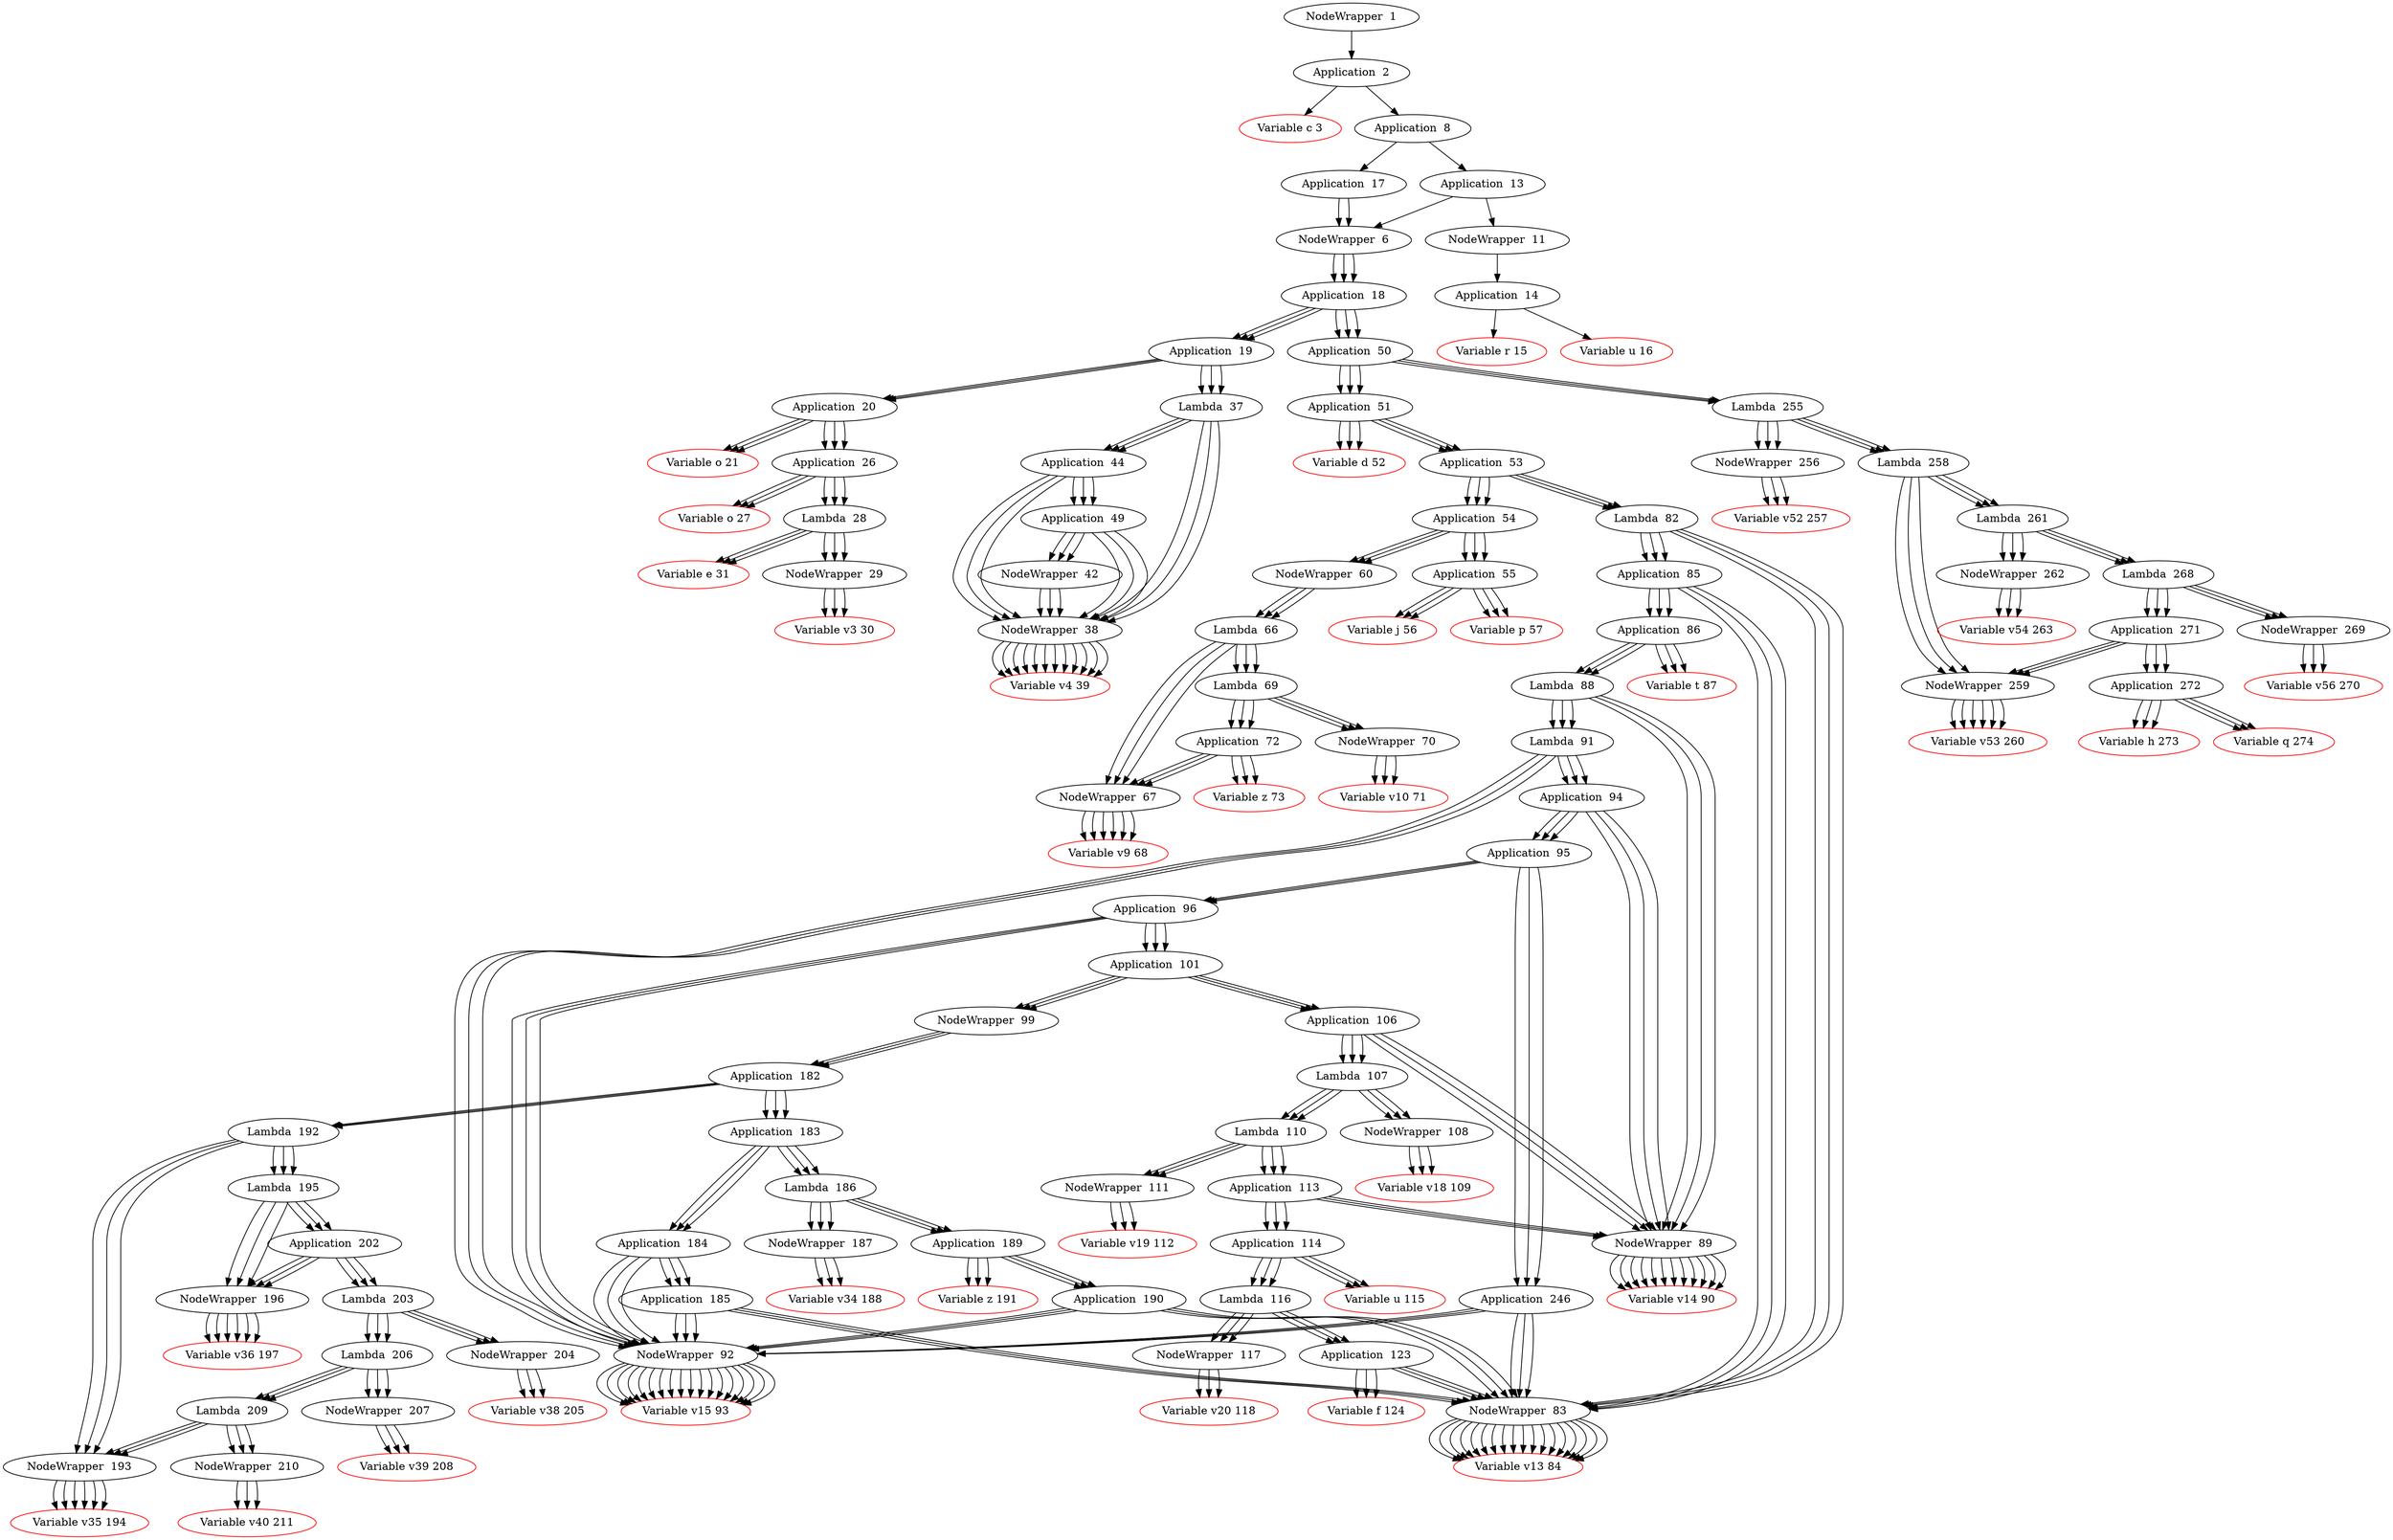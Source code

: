 digraph Lambda {
443308702 [label="NodeWrapper  1"];
443308702 -> {109961541};
109961541 [label="Application  2"];
109961541 -> {670700378};
109961541 -> {636718812};
670700378 [label="Variable c 3", color=red];
636718812 [label="Application  8"];
636718812 -> {1267032364};
636718812 -> {1349277854};
1267032364 [label="Application  13"];
1267032364 -> {1558600329};
1267032364 -> {2040495657};
1558600329 [label="NodeWrapper  6"];
1558600329 -> {728890494};
728890494 [label="Application  18"];
728890494 -> {1732398722};
728890494 -> {1108411398};
1732398722 [label="Application  19"];
1732398722 -> {1394438858};
1732398722 -> {584634336};
1394438858 [label="Application  20"];
1394438858 -> {1469821799};
1394438858 -> {1401420256};
1469821799 [label="Variable o 21", color=red];
1401420256 [label="Application  26"];
1401420256 -> {752848266};
1401420256 -> {815033865};
752848266 [label="Variable o 27", color=red];
815033865 [label="Lambda  28"];
815033865 -> {1555093762};
815033865 -> {1190900417};
1555093762 [label="NodeWrapper  29"];
1555093762 -> {379110473};
379110473 [label="Variable v3 30", color=red];
1190900417 [label="Variable e 31", color=red];
584634336 [label="Lambda  37"];
584634336 -> {1768305536};
584634336 -> {1717159510};
1768305536 [label="NodeWrapper  38"];
1768305536 -> {1146743572};
1146743572 [label="Variable v4 39", color=red];
1717159510 [label="Application  44"];
1717159510 -> {1768305536};
1717159510 -> {2052001577};
1768305536 [label="NodeWrapper  38"];
1768305536 -> {1146743572};
1146743572 [label="Variable v4 39", color=red];
2052001577 [label="Application  49"];
2052001577 -> {1768305536};
2052001577 -> {42768293};
1768305536 [label="NodeWrapper  38"];
1768305536 -> {1146743572};
1146743572 [label="Variable v4 39", color=red];
42768293 [label="NodeWrapper  42"];
42768293 -> {1768305536};
1768305536 [label="NodeWrapper  38"];
1768305536 -> {1146743572};
1146743572 [label="Variable v4 39", color=red];
1108411398 [label="Application  50"];
1108411398 -> {544724190};
1108411398 -> {1937962514};
544724190 [label="Application  51"];
544724190 -> {2007328737};
544724190 -> {1936628443};
2007328737 [label="Variable d 52", color=red];
1936628443 [label="Application  53"];
1936628443 -> {1830908236};
1936628443 -> {277630005};
1830908236 [label="Application  54"];
1830908236 -> {1288354730};
1830908236 -> {1299641336};
1288354730 [label="Application  55"];
1288354730 -> {758705033};
1288354730 -> {1604839423};
758705033 [label="Variable j 56", color=red];
1604839423 [label="Variable p 57", color=red];
1299641336 [label="NodeWrapper  60"];
1299641336 -> {1637506559};
1637506559 [label="Lambda  66"];
1637506559 -> {2117255219};
1637506559 -> {2058534881};
2117255219 [label="NodeWrapper  67"];
2117255219 -> {1232367853};
1232367853 [label="Variable v9 68", color=red];
2058534881 [label="Lambda  69"];
2058534881 -> {1673605040};
2058534881 -> {186276003};
1673605040 [label="NodeWrapper  70"];
1673605040 -> {1681433494};
1681433494 [label="Variable v10 71", color=red];
186276003 [label="Application  72"];
186276003 -> {237061348};
186276003 -> {2117255219};
237061348 [label="Variable z 73", color=red];
2117255219 [label="NodeWrapper  67"];
2117255219 -> {1232367853};
1232367853 [label="Variable v9 68", color=red];
277630005 [label="Lambda  82"];
277630005 -> {1645995473};
277630005 -> {1463801669};
1645995473 [label="NodeWrapper  83"];
1645995473 -> {355629945};
355629945 [label="Variable v13 84", color=red];
1463801669 [label="Application  85"];
1463801669 -> {1645995473};
1463801669 -> {1327763628};
1645995473 [label="NodeWrapper  83"];
1645995473 -> {355629945};
355629945 [label="Variable v13 84", color=red];
1327763628 [label="Application  86"];
1327763628 -> {1915503092};
1327763628 -> {1535128843};
1915503092 [label="Variable t 87", color=red];
1535128843 [label="Lambda  88"];
1535128843 -> {1567581361};
1535128843 -> {849460928};
1567581361 [label="NodeWrapper  89"];
1567581361 -> {580024961};
580024961 [label="Variable v14 90", color=red];
849460928 [label="Lambda  91"];
849460928 -> {2027961269};
849460928 -> {1586270964};
2027961269 [label="NodeWrapper  92"];
2027961269 -> {1642360923};
1642360923 [label="Variable v15 93", color=red];
1586270964 [label="Application  94"];
1586270964 -> {1343441044};
1586270964 -> {1567581361};
1343441044 [label="Application  95"];
1343441044 -> {693632176};
1343441044 -> {326549596};
693632176 [label="Application  96"];
693632176 -> {1766822961};
693632176 -> {2027961269};
1766822961 [label="Application  101"];
1766822961 -> {38997010};
1766822961 -> {683287027};
38997010 [label="Application  106"];
38997010 -> {1567581361};
38997010 -> {1213415012};
1567581361 [label="NodeWrapper  89"];
1567581361 -> {580024961};
580024961 [label="Variable v14 90", color=red];
1213415012 [label="Lambda  107"];
1213415012 -> {1688376486};
1213415012 -> {2114664380};
1688376486 [label="NodeWrapper  108"];
1688376486 -> {999661724};
999661724 [label="Variable v18 109", color=red];
2114664380 [label="Lambda  110"];
2114664380 -> {1793329556};
2114664380 -> {445884362};
1793329556 [label="NodeWrapper  111"];
1793329556 -> {1031980531};
1031980531 [label="Variable v19 112", color=red];
445884362 [label="Application  113"];
445884362 -> {1567581361};
445884362 -> {721748895};
1567581361 [label="NodeWrapper  89"];
1567581361 -> {580024961};
580024961 [label="Variable v14 90", color=red];
721748895 [label="Application  114"];
721748895 -> {1642534850};
721748895 -> {1724731843};
1642534850 [label="Variable u 115", color=red];
1724731843 [label="Lambda  116"];
1724731843 -> {1305193908};
1724731843 -> {1347137144};
1305193908 [label="NodeWrapper  117"];
1305193908 -> {399573350};
399573350 [label="Variable v20 118", color=red];
1347137144 [label="Application  123"];
1347137144 -> {1973336893};
1347137144 -> {1645995473};
1973336893 [label="Variable f 124", color=red];
1645995473 [label="NodeWrapper  83"];
1645995473 -> {355629945};
355629945 [label="Variable v13 84", color=red];
683287027 [label="NodeWrapper  99"];
683287027 -> {233530418};
233530418 [label="Application  182"];
233530418 -> {1227229563};
233530418 -> {1982791261};
1227229563 [label="Application  183"];
1227229563 -> {1562557367};
1227229563 -> {1101288798};
1562557367 [label="Application  184"];
1562557367 -> {942731712};
1562557367 -> {2027961269};
942731712 [label="Application  185"];
942731712 -> {2027961269};
942731712 -> {1645995473};
2027961269 [label="NodeWrapper  92"];
2027961269 -> {1642360923};
1642360923 [label="Variable v15 93", color=red];
1645995473 [label="NodeWrapper  83"];
1645995473 -> {355629945};
355629945 [label="Variable v13 84", color=red];
2027961269 [label="NodeWrapper  92"];
2027961269 -> {1642360923};
1642360923 [label="Variable v15 93", color=red];
1101288798 [label="Lambda  186"];
1101288798 -> {971848845};
1101288798 -> {1910163204};
971848845 [label="NodeWrapper  187"];
971848845 -> {305623748};
305623748 [label="Variable v34 188", color=red];
1910163204 [label="Application  189"];
1910163204 -> {758529971};
1910163204 -> {2104457164};
758529971 [label="Application  190"];
758529971 -> {2027961269};
758529971 -> {1645995473};
2027961269 [label="NodeWrapper  92"];
2027961269 -> {1642360923};
1642360923 [label="Variable v15 93", color=red];
1645995473 [label="NodeWrapper  83"];
1645995473 -> {355629945};
355629945 [label="Variable v13 84", color=red];
2104457164 [label="Variable z 191", color=red];
1982791261 [label="Lambda  192"];
1982791261 -> {1521118594};
1982791261 -> {1940030785};
1521118594 [label="NodeWrapper  193"];
1521118594 -> {1869997857};
1869997857 [label="Variable v35 194", color=red];
1940030785 [label="Lambda  195"];
1940030785 -> {1763847188};
1940030785 -> {537548559};
1763847188 [label="NodeWrapper  196"];
1763847188 -> {125993742};
125993742 [label="Variable v36 197", color=red];
537548559 [label="Application  202"];
537548559 -> {1763847188};
537548559 -> {237852351};
1763847188 [label="NodeWrapper  196"];
1763847188 -> {125993742};
125993742 [label="Variable v36 197", color=red];
237852351 [label="Lambda  203"];
237852351 -> {608188624};
237852351 -> {1451270520};
608188624 [label="NodeWrapper  204"];
608188624 -> {1608446010};
1608446010 [label="Variable v38 205", color=red];
1451270520 [label="Lambda  206"];
1451270520 -> {992136656};
1451270520 -> {511833308};
992136656 [label="NodeWrapper  207"];
992136656 -> {1297685781};
1297685781 [label="Variable v39 208", color=red];
511833308 [label="Lambda  209"];
511833308 -> {1705929636};
511833308 -> {1521118594};
1705929636 [label="NodeWrapper  210"];
1705929636 -> {1221555852};
1221555852 [label="Variable v40 211", color=red];
1521118594 [label="NodeWrapper  193"];
1521118594 -> {1869997857};
1869997857 [label="Variable v35 194", color=red];
2027961269 [label="NodeWrapper  92"];
2027961269 -> {1642360923};
1642360923 [label="Variable v15 93", color=red];
326549596 [label="Application  246"];
326549596 -> {1645995473};
326549596 -> {2027961269};
1645995473 [label="NodeWrapper  83"];
1645995473 -> {355629945};
355629945 [label="Variable v13 84", color=red];
2027961269 [label="NodeWrapper  92"];
2027961269 -> {1642360923};
1642360923 [label="Variable v15 93", color=red];
1567581361 [label="NodeWrapper  89"];
1567581361 -> {580024961};
580024961 [label="Variable v14 90", color=red];
1937962514 [label="Lambda  255"];
1937962514 -> {1018081122};
1937962514 -> {242131142};
1018081122 [label="NodeWrapper  256"];
1018081122 -> {1782113663};
1782113663 [label="Variable v52 257", color=red];
242131142 [label="Lambda  258"];
242131142 -> {1433867275};
242131142 -> {476800120};
1433867275 [label="NodeWrapper  259"];
1433867275 -> {1744347043};
1744347043 [label="Variable v53 260", color=red];
476800120 [label="Lambda  261"];
476800120 -> {1254526270};
476800120 -> {2051450519};
1254526270 [label="NodeWrapper  262"];
1254526270 -> {1618212626};
1618212626 [label="Variable v54 263", color=red];
2051450519 [label="Lambda  268"];
2051450519 -> {1837543557};
2051450519 -> {1971489295};
1837543557 [label="NodeWrapper  269"];
1837543557 -> {985655350};
985655350 [label="Variable v56 270", color=red];
1971489295 [label="Application  271"];
1971489295 -> {804611486};
1971489295 -> {1433867275};
804611486 [label="Application  272"];
804611486 -> {2008017533};
804611486 -> {370988149};
2008017533 [label="Variable h 273", color=red];
370988149 [label="Variable q 274", color=red];
1433867275 [label="NodeWrapper  259"];
1433867275 -> {1744347043};
1744347043 [label="Variable v53 260", color=red];
2040495657 [label="NodeWrapper  11"];
2040495657 -> {1147985808};
1147985808 [label="Application  14"];
1147985808 -> {96639997};
1147985808 -> {128893786};
96639997 [label="Variable r 15", color=red];
128893786 [label="Variable u 16", color=red];
1349277854 [label="Application  17"];
1349277854 -> {1558600329};
1349277854 -> {1558600329};
1558600329 [label="NodeWrapper  6"];
1558600329 -> {728890494};
728890494 [label="Application  18"];
728890494 -> {1732398722};
728890494 -> {1108411398};
1732398722 [label="Application  19"];
1732398722 -> {1394438858};
1732398722 -> {584634336};
1394438858 [label="Application  20"];
1394438858 -> {1469821799};
1394438858 -> {1401420256};
1469821799 [label="Variable o 21", color=red];
1401420256 [label="Application  26"];
1401420256 -> {752848266};
1401420256 -> {815033865};
752848266 [label="Variable o 27", color=red];
815033865 [label="Lambda  28"];
815033865 -> {1555093762};
815033865 -> {1190900417};
1555093762 [label="NodeWrapper  29"];
1555093762 -> {379110473};
379110473 [label="Variable v3 30", color=red];
1190900417 [label="Variable e 31", color=red];
584634336 [label="Lambda  37"];
584634336 -> {1768305536};
584634336 -> {1717159510};
1768305536 [label="NodeWrapper  38"];
1768305536 -> {1146743572};
1146743572 [label="Variable v4 39", color=red];
1717159510 [label="Application  44"];
1717159510 -> {1768305536};
1717159510 -> {2052001577};
1768305536 [label="NodeWrapper  38"];
1768305536 -> {1146743572};
1146743572 [label="Variable v4 39", color=red];
2052001577 [label="Application  49"];
2052001577 -> {1768305536};
2052001577 -> {42768293};
1768305536 [label="NodeWrapper  38"];
1768305536 -> {1146743572};
1146743572 [label="Variable v4 39", color=red];
42768293 [label="NodeWrapper  42"];
42768293 -> {1768305536};
1768305536 [label="NodeWrapper  38"];
1768305536 -> {1146743572};
1146743572 [label="Variable v4 39", color=red];
1108411398 [label="Application  50"];
1108411398 -> {544724190};
1108411398 -> {1937962514};
544724190 [label="Application  51"];
544724190 -> {2007328737};
544724190 -> {1936628443};
2007328737 [label="Variable d 52", color=red];
1936628443 [label="Application  53"];
1936628443 -> {1830908236};
1936628443 -> {277630005};
1830908236 [label="Application  54"];
1830908236 -> {1288354730};
1830908236 -> {1299641336};
1288354730 [label="Application  55"];
1288354730 -> {758705033};
1288354730 -> {1604839423};
758705033 [label="Variable j 56", color=red];
1604839423 [label="Variable p 57", color=red];
1299641336 [label="NodeWrapper  60"];
1299641336 -> {1637506559};
1637506559 [label="Lambda  66"];
1637506559 -> {2117255219};
1637506559 -> {2058534881};
2117255219 [label="NodeWrapper  67"];
2117255219 -> {1232367853};
1232367853 [label="Variable v9 68", color=red];
2058534881 [label="Lambda  69"];
2058534881 -> {1673605040};
2058534881 -> {186276003};
1673605040 [label="NodeWrapper  70"];
1673605040 -> {1681433494};
1681433494 [label="Variable v10 71", color=red];
186276003 [label="Application  72"];
186276003 -> {237061348};
186276003 -> {2117255219};
237061348 [label="Variable z 73", color=red];
2117255219 [label="NodeWrapper  67"];
2117255219 -> {1232367853};
1232367853 [label="Variable v9 68", color=red];
277630005 [label="Lambda  82"];
277630005 -> {1645995473};
277630005 -> {1463801669};
1645995473 [label="NodeWrapper  83"];
1645995473 -> {355629945};
355629945 [label="Variable v13 84", color=red];
1463801669 [label="Application  85"];
1463801669 -> {1645995473};
1463801669 -> {1327763628};
1645995473 [label="NodeWrapper  83"];
1645995473 -> {355629945};
355629945 [label="Variable v13 84", color=red];
1327763628 [label="Application  86"];
1327763628 -> {1915503092};
1327763628 -> {1535128843};
1915503092 [label="Variable t 87", color=red];
1535128843 [label="Lambda  88"];
1535128843 -> {1567581361};
1535128843 -> {849460928};
1567581361 [label="NodeWrapper  89"];
1567581361 -> {580024961};
580024961 [label="Variable v14 90", color=red];
849460928 [label="Lambda  91"];
849460928 -> {2027961269};
849460928 -> {1586270964};
2027961269 [label="NodeWrapper  92"];
2027961269 -> {1642360923};
1642360923 [label="Variable v15 93", color=red];
1586270964 [label="Application  94"];
1586270964 -> {1343441044};
1586270964 -> {1567581361};
1343441044 [label="Application  95"];
1343441044 -> {693632176};
1343441044 -> {326549596};
693632176 [label="Application  96"];
693632176 -> {1766822961};
693632176 -> {2027961269};
1766822961 [label="Application  101"];
1766822961 -> {38997010};
1766822961 -> {683287027};
38997010 [label="Application  106"];
38997010 -> {1567581361};
38997010 -> {1213415012};
1567581361 [label="NodeWrapper  89"];
1567581361 -> {580024961};
580024961 [label="Variable v14 90", color=red];
1213415012 [label="Lambda  107"];
1213415012 -> {1688376486};
1213415012 -> {2114664380};
1688376486 [label="NodeWrapper  108"];
1688376486 -> {999661724};
999661724 [label="Variable v18 109", color=red];
2114664380 [label="Lambda  110"];
2114664380 -> {1793329556};
2114664380 -> {445884362};
1793329556 [label="NodeWrapper  111"];
1793329556 -> {1031980531};
1031980531 [label="Variable v19 112", color=red];
445884362 [label="Application  113"];
445884362 -> {1567581361};
445884362 -> {721748895};
1567581361 [label="NodeWrapper  89"];
1567581361 -> {580024961};
580024961 [label="Variable v14 90", color=red];
721748895 [label="Application  114"];
721748895 -> {1642534850};
721748895 -> {1724731843};
1642534850 [label="Variable u 115", color=red];
1724731843 [label="Lambda  116"];
1724731843 -> {1305193908};
1724731843 -> {1347137144};
1305193908 [label="NodeWrapper  117"];
1305193908 -> {399573350};
399573350 [label="Variable v20 118", color=red];
1347137144 [label="Application  123"];
1347137144 -> {1973336893};
1347137144 -> {1645995473};
1973336893 [label="Variable f 124", color=red];
1645995473 [label="NodeWrapper  83"];
1645995473 -> {355629945};
355629945 [label="Variable v13 84", color=red];
683287027 [label="NodeWrapper  99"];
683287027 -> {233530418};
233530418 [label="Application  182"];
233530418 -> {1227229563};
233530418 -> {1982791261};
1227229563 [label="Application  183"];
1227229563 -> {1562557367};
1227229563 -> {1101288798};
1562557367 [label="Application  184"];
1562557367 -> {942731712};
1562557367 -> {2027961269};
942731712 [label="Application  185"];
942731712 -> {2027961269};
942731712 -> {1645995473};
2027961269 [label="NodeWrapper  92"];
2027961269 -> {1642360923};
1642360923 [label="Variable v15 93", color=red];
1645995473 [label="NodeWrapper  83"];
1645995473 -> {355629945};
355629945 [label="Variable v13 84", color=red];
2027961269 [label="NodeWrapper  92"];
2027961269 -> {1642360923};
1642360923 [label="Variable v15 93", color=red];
1101288798 [label="Lambda  186"];
1101288798 -> {971848845};
1101288798 -> {1910163204};
971848845 [label="NodeWrapper  187"];
971848845 -> {305623748};
305623748 [label="Variable v34 188", color=red];
1910163204 [label="Application  189"];
1910163204 -> {758529971};
1910163204 -> {2104457164};
758529971 [label="Application  190"];
758529971 -> {2027961269};
758529971 -> {1645995473};
2027961269 [label="NodeWrapper  92"];
2027961269 -> {1642360923};
1642360923 [label="Variable v15 93", color=red];
1645995473 [label="NodeWrapper  83"];
1645995473 -> {355629945};
355629945 [label="Variable v13 84", color=red];
2104457164 [label="Variable z 191", color=red];
1982791261 [label="Lambda  192"];
1982791261 -> {1521118594};
1982791261 -> {1940030785};
1521118594 [label="NodeWrapper  193"];
1521118594 -> {1869997857};
1869997857 [label="Variable v35 194", color=red];
1940030785 [label="Lambda  195"];
1940030785 -> {1763847188};
1940030785 -> {537548559};
1763847188 [label="NodeWrapper  196"];
1763847188 -> {125993742};
125993742 [label="Variable v36 197", color=red];
537548559 [label="Application  202"];
537548559 -> {1763847188};
537548559 -> {237852351};
1763847188 [label="NodeWrapper  196"];
1763847188 -> {125993742};
125993742 [label="Variable v36 197", color=red];
237852351 [label="Lambda  203"];
237852351 -> {608188624};
237852351 -> {1451270520};
608188624 [label="NodeWrapper  204"];
608188624 -> {1608446010};
1608446010 [label="Variable v38 205", color=red];
1451270520 [label="Lambda  206"];
1451270520 -> {992136656};
1451270520 -> {511833308};
992136656 [label="NodeWrapper  207"];
992136656 -> {1297685781};
1297685781 [label="Variable v39 208", color=red];
511833308 [label="Lambda  209"];
511833308 -> {1705929636};
511833308 -> {1521118594};
1705929636 [label="NodeWrapper  210"];
1705929636 -> {1221555852};
1221555852 [label="Variable v40 211", color=red];
1521118594 [label="NodeWrapper  193"];
1521118594 -> {1869997857};
1869997857 [label="Variable v35 194", color=red];
2027961269 [label="NodeWrapper  92"];
2027961269 -> {1642360923};
1642360923 [label="Variable v15 93", color=red];
326549596 [label="Application  246"];
326549596 -> {1645995473};
326549596 -> {2027961269};
1645995473 [label="NodeWrapper  83"];
1645995473 -> {355629945};
355629945 [label="Variable v13 84", color=red];
2027961269 [label="NodeWrapper  92"];
2027961269 -> {1642360923};
1642360923 [label="Variable v15 93", color=red];
1567581361 [label="NodeWrapper  89"];
1567581361 -> {580024961};
580024961 [label="Variable v14 90", color=red];
1937962514 [label="Lambda  255"];
1937962514 -> {1018081122};
1937962514 -> {242131142};
1018081122 [label="NodeWrapper  256"];
1018081122 -> {1782113663};
1782113663 [label="Variable v52 257", color=red];
242131142 [label="Lambda  258"];
242131142 -> {1433867275};
242131142 -> {476800120};
1433867275 [label="NodeWrapper  259"];
1433867275 -> {1744347043};
1744347043 [label="Variable v53 260", color=red];
476800120 [label="Lambda  261"];
476800120 -> {1254526270};
476800120 -> {2051450519};
1254526270 [label="NodeWrapper  262"];
1254526270 -> {1618212626};
1618212626 [label="Variable v54 263", color=red];
2051450519 [label="Lambda  268"];
2051450519 -> {1837543557};
2051450519 -> {1971489295};
1837543557 [label="NodeWrapper  269"];
1837543557 -> {985655350};
985655350 [label="Variable v56 270", color=red];
1971489295 [label="Application  271"];
1971489295 -> {804611486};
1971489295 -> {1433867275};
804611486 [label="Application  272"];
804611486 -> {2008017533};
804611486 -> {370988149};
2008017533 [label="Variable h 273", color=red];
370988149 [label="Variable q 274", color=red];
1433867275 [label="NodeWrapper  259"];
1433867275 -> {1744347043};
1744347043 [label="Variable v53 260", color=red];
1558600329 [label="NodeWrapper  6"];
1558600329 -> {728890494};
728890494 [label="Application  18"];
728890494 -> {1732398722};
728890494 -> {1108411398};
1732398722 [label="Application  19"];
1732398722 -> {1394438858};
1732398722 -> {584634336};
1394438858 [label="Application  20"];
1394438858 -> {1469821799};
1394438858 -> {1401420256};
1469821799 [label="Variable o 21", color=red];
1401420256 [label="Application  26"];
1401420256 -> {752848266};
1401420256 -> {815033865};
752848266 [label="Variable o 27", color=red];
815033865 [label="Lambda  28"];
815033865 -> {1555093762};
815033865 -> {1190900417};
1555093762 [label="NodeWrapper  29"];
1555093762 -> {379110473};
379110473 [label="Variable v3 30", color=red];
1190900417 [label="Variable e 31", color=red];
584634336 [label="Lambda  37"];
584634336 -> {1768305536};
584634336 -> {1717159510};
1768305536 [label="NodeWrapper  38"];
1768305536 -> {1146743572};
1146743572 [label="Variable v4 39", color=red];
1717159510 [label="Application  44"];
1717159510 -> {1768305536};
1717159510 -> {2052001577};
1768305536 [label="NodeWrapper  38"];
1768305536 -> {1146743572};
1146743572 [label="Variable v4 39", color=red];
2052001577 [label="Application  49"];
2052001577 -> {1768305536};
2052001577 -> {42768293};
1768305536 [label="NodeWrapper  38"];
1768305536 -> {1146743572};
1146743572 [label="Variable v4 39", color=red];
42768293 [label="NodeWrapper  42"];
42768293 -> {1768305536};
1768305536 [label="NodeWrapper  38"];
1768305536 -> {1146743572};
1146743572 [label="Variable v4 39", color=red];
1108411398 [label="Application  50"];
1108411398 -> {544724190};
1108411398 -> {1937962514};
544724190 [label="Application  51"];
544724190 -> {2007328737};
544724190 -> {1936628443};
2007328737 [label="Variable d 52", color=red];
1936628443 [label="Application  53"];
1936628443 -> {1830908236};
1936628443 -> {277630005};
1830908236 [label="Application  54"];
1830908236 -> {1288354730};
1830908236 -> {1299641336};
1288354730 [label="Application  55"];
1288354730 -> {758705033};
1288354730 -> {1604839423};
758705033 [label="Variable j 56", color=red];
1604839423 [label="Variable p 57", color=red];
1299641336 [label="NodeWrapper  60"];
1299641336 -> {1637506559};
1637506559 [label="Lambda  66"];
1637506559 -> {2117255219};
1637506559 -> {2058534881};
2117255219 [label="NodeWrapper  67"];
2117255219 -> {1232367853};
1232367853 [label="Variable v9 68", color=red];
2058534881 [label="Lambda  69"];
2058534881 -> {1673605040};
2058534881 -> {186276003};
1673605040 [label="NodeWrapper  70"];
1673605040 -> {1681433494};
1681433494 [label="Variable v10 71", color=red];
186276003 [label="Application  72"];
186276003 -> {237061348};
186276003 -> {2117255219};
237061348 [label="Variable z 73", color=red];
2117255219 [label="NodeWrapper  67"];
2117255219 -> {1232367853};
1232367853 [label="Variable v9 68", color=red];
277630005 [label="Lambda  82"];
277630005 -> {1645995473};
277630005 -> {1463801669};
1645995473 [label="NodeWrapper  83"];
1645995473 -> {355629945};
355629945 [label="Variable v13 84", color=red];
1463801669 [label="Application  85"];
1463801669 -> {1645995473};
1463801669 -> {1327763628};
1645995473 [label="NodeWrapper  83"];
1645995473 -> {355629945};
355629945 [label="Variable v13 84", color=red];
1327763628 [label="Application  86"];
1327763628 -> {1915503092};
1327763628 -> {1535128843};
1915503092 [label="Variable t 87", color=red];
1535128843 [label="Lambda  88"];
1535128843 -> {1567581361};
1535128843 -> {849460928};
1567581361 [label="NodeWrapper  89"];
1567581361 -> {580024961};
580024961 [label="Variable v14 90", color=red];
849460928 [label="Lambda  91"];
849460928 -> {2027961269};
849460928 -> {1586270964};
2027961269 [label="NodeWrapper  92"];
2027961269 -> {1642360923};
1642360923 [label="Variable v15 93", color=red];
1586270964 [label="Application  94"];
1586270964 -> {1343441044};
1586270964 -> {1567581361};
1343441044 [label="Application  95"];
1343441044 -> {693632176};
1343441044 -> {326549596};
693632176 [label="Application  96"];
693632176 -> {1766822961};
693632176 -> {2027961269};
1766822961 [label="Application  101"];
1766822961 -> {38997010};
1766822961 -> {683287027};
38997010 [label="Application  106"];
38997010 -> {1567581361};
38997010 -> {1213415012};
1567581361 [label="NodeWrapper  89"];
1567581361 -> {580024961};
580024961 [label="Variable v14 90", color=red];
1213415012 [label="Lambda  107"];
1213415012 -> {1688376486};
1213415012 -> {2114664380};
1688376486 [label="NodeWrapper  108"];
1688376486 -> {999661724};
999661724 [label="Variable v18 109", color=red];
2114664380 [label="Lambda  110"];
2114664380 -> {1793329556};
2114664380 -> {445884362};
1793329556 [label="NodeWrapper  111"];
1793329556 -> {1031980531};
1031980531 [label="Variable v19 112", color=red];
445884362 [label="Application  113"];
445884362 -> {1567581361};
445884362 -> {721748895};
1567581361 [label="NodeWrapper  89"];
1567581361 -> {580024961};
580024961 [label="Variable v14 90", color=red];
721748895 [label="Application  114"];
721748895 -> {1642534850};
721748895 -> {1724731843};
1642534850 [label="Variable u 115", color=red];
1724731843 [label="Lambda  116"];
1724731843 -> {1305193908};
1724731843 -> {1347137144};
1305193908 [label="NodeWrapper  117"];
1305193908 -> {399573350};
399573350 [label="Variable v20 118", color=red];
1347137144 [label="Application  123"];
1347137144 -> {1973336893};
1347137144 -> {1645995473};
1973336893 [label="Variable f 124", color=red];
1645995473 [label="NodeWrapper  83"];
1645995473 -> {355629945};
355629945 [label="Variable v13 84", color=red];
683287027 [label="NodeWrapper  99"];
683287027 -> {233530418};
233530418 [label="Application  182"];
233530418 -> {1227229563};
233530418 -> {1982791261};
1227229563 [label="Application  183"];
1227229563 -> {1562557367};
1227229563 -> {1101288798};
1562557367 [label="Application  184"];
1562557367 -> {942731712};
1562557367 -> {2027961269};
942731712 [label="Application  185"];
942731712 -> {2027961269};
942731712 -> {1645995473};
2027961269 [label="NodeWrapper  92"];
2027961269 -> {1642360923};
1642360923 [label="Variable v15 93", color=red];
1645995473 [label="NodeWrapper  83"];
1645995473 -> {355629945};
355629945 [label="Variable v13 84", color=red];
2027961269 [label="NodeWrapper  92"];
2027961269 -> {1642360923};
1642360923 [label="Variable v15 93", color=red];
1101288798 [label="Lambda  186"];
1101288798 -> {971848845};
1101288798 -> {1910163204};
971848845 [label="NodeWrapper  187"];
971848845 -> {305623748};
305623748 [label="Variable v34 188", color=red];
1910163204 [label="Application  189"];
1910163204 -> {758529971};
1910163204 -> {2104457164};
758529971 [label="Application  190"];
758529971 -> {2027961269};
758529971 -> {1645995473};
2027961269 [label="NodeWrapper  92"];
2027961269 -> {1642360923};
1642360923 [label="Variable v15 93", color=red];
1645995473 [label="NodeWrapper  83"];
1645995473 -> {355629945};
355629945 [label="Variable v13 84", color=red];
2104457164 [label="Variable z 191", color=red];
1982791261 [label="Lambda  192"];
1982791261 -> {1521118594};
1982791261 -> {1940030785};
1521118594 [label="NodeWrapper  193"];
1521118594 -> {1869997857};
1869997857 [label="Variable v35 194", color=red];
1940030785 [label="Lambda  195"];
1940030785 -> {1763847188};
1940030785 -> {537548559};
1763847188 [label="NodeWrapper  196"];
1763847188 -> {125993742};
125993742 [label="Variable v36 197", color=red];
537548559 [label="Application  202"];
537548559 -> {1763847188};
537548559 -> {237852351};
1763847188 [label="NodeWrapper  196"];
1763847188 -> {125993742};
125993742 [label="Variable v36 197", color=red];
237852351 [label="Lambda  203"];
237852351 -> {608188624};
237852351 -> {1451270520};
608188624 [label="NodeWrapper  204"];
608188624 -> {1608446010};
1608446010 [label="Variable v38 205", color=red];
1451270520 [label="Lambda  206"];
1451270520 -> {992136656};
1451270520 -> {511833308};
992136656 [label="NodeWrapper  207"];
992136656 -> {1297685781};
1297685781 [label="Variable v39 208", color=red];
511833308 [label="Lambda  209"];
511833308 -> {1705929636};
511833308 -> {1521118594};
1705929636 [label="NodeWrapper  210"];
1705929636 -> {1221555852};
1221555852 [label="Variable v40 211", color=red];
1521118594 [label="NodeWrapper  193"];
1521118594 -> {1869997857};
1869997857 [label="Variable v35 194", color=red];
2027961269 [label="NodeWrapper  92"];
2027961269 -> {1642360923};
1642360923 [label="Variable v15 93", color=red];
326549596 [label="Application  246"];
326549596 -> {1645995473};
326549596 -> {2027961269};
1645995473 [label="NodeWrapper  83"];
1645995473 -> {355629945};
355629945 [label="Variable v13 84", color=red];
2027961269 [label="NodeWrapper  92"];
2027961269 -> {1642360923};
1642360923 [label="Variable v15 93", color=red];
1567581361 [label="NodeWrapper  89"];
1567581361 -> {580024961};
580024961 [label="Variable v14 90", color=red];
1937962514 [label="Lambda  255"];
1937962514 -> {1018081122};
1937962514 -> {242131142};
1018081122 [label="NodeWrapper  256"];
1018081122 -> {1782113663};
1782113663 [label="Variable v52 257", color=red];
242131142 [label="Lambda  258"];
242131142 -> {1433867275};
242131142 -> {476800120};
1433867275 [label="NodeWrapper  259"];
1433867275 -> {1744347043};
1744347043 [label="Variable v53 260", color=red];
476800120 [label="Lambda  261"];
476800120 -> {1254526270};
476800120 -> {2051450519};
1254526270 [label="NodeWrapper  262"];
1254526270 -> {1618212626};
1618212626 [label="Variable v54 263", color=red];
2051450519 [label="Lambda  268"];
2051450519 -> {1837543557};
2051450519 -> {1971489295};
1837543557 [label="NodeWrapper  269"];
1837543557 -> {985655350};
985655350 [label="Variable v56 270", color=red];
1971489295 [label="Application  271"];
1971489295 -> {804611486};
1971489295 -> {1433867275};
804611486 [label="Application  272"];
804611486 -> {2008017533};
804611486 -> {370988149};
2008017533 [label="Variable h 273", color=red];
370988149 [label="Variable q 274", color=red];
1433867275 [label="NodeWrapper  259"];
1433867275 -> {1744347043};
1744347043 [label="Variable v53 260", color=red];

}